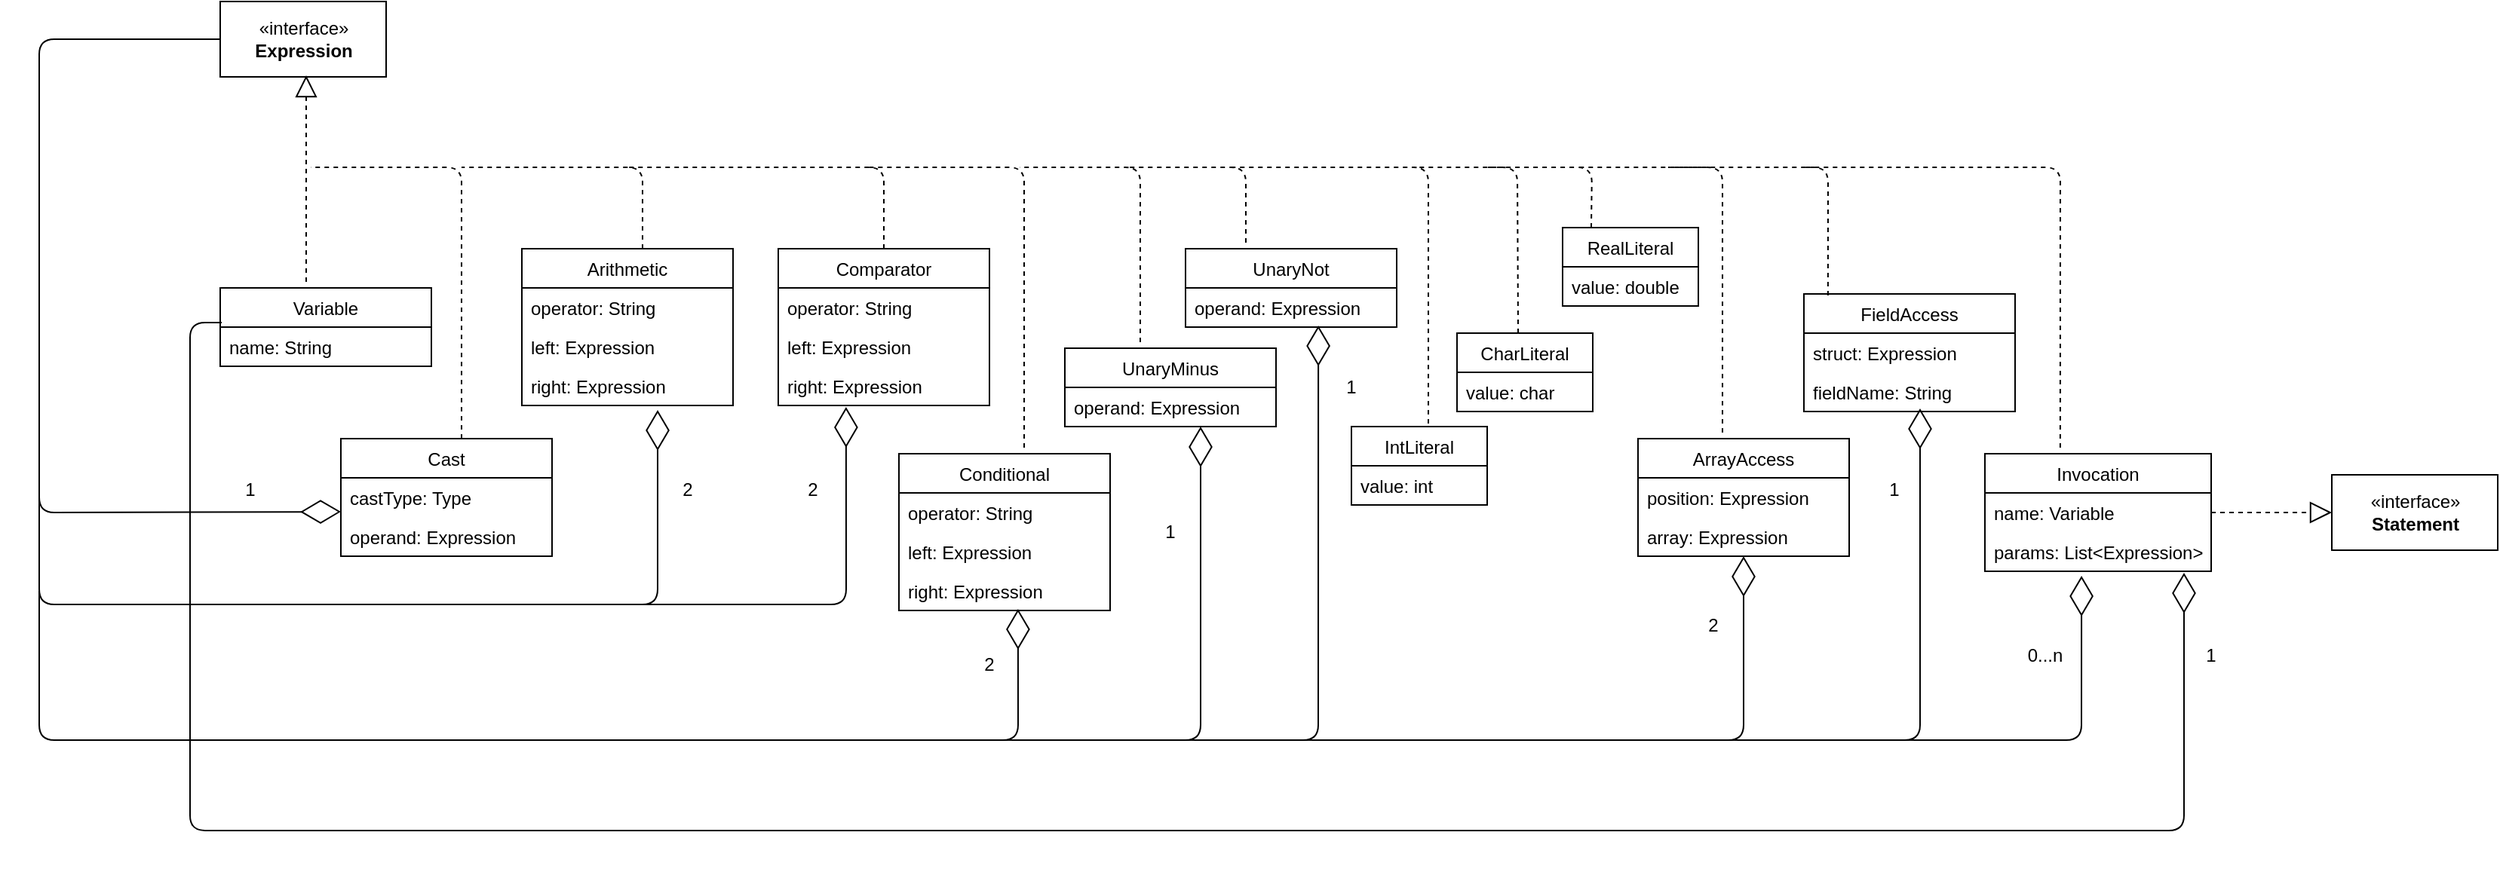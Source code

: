 <mxfile version="12.7.9" type="device"><diagram id="1hzslga3F03aeDg9IYn9" name="Page-1"><mxGraphModel dx="1695" dy="495" grid="1" gridSize="10" guides="1" tooltips="1" connect="1" arrows="1" fold="1" page="1" pageScale="1" pageWidth="827" pageHeight="1169" math="0" shadow="0"><root><mxCell id="0"/><mxCell id="1" parent="0"/><mxCell id="ay2Kb-MorgkJAo3Em3Ii-1" value="«interface»&lt;br&gt;&lt;b&gt;Expression&lt;/b&gt;" style="html=1;" parent="1" vertex="1"><mxGeometry x="20" y="20" width="110" height="50" as="geometry"/></mxCell><mxCell id="ay2Kb-MorgkJAo3Em3Ii-2" value="" style="endArrow=block;dashed=1;endFill=0;endSize=12;html=1;" parent="1" edge="1"><mxGeometry width="160" relative="1" as="geometry"><mxPoint x="77" y="206" as="sourcePoint"/><mxPoint x="77" y="69" as="targetPoint"/></mxGeometry></mxCell><mxCell id="ay2Kb-MorgkJAo3Em3Ii-4" value="Variable" style="swimlane;fontStyle=0;childLayout=stackLayout;horizontal=1;startSize=26;fillColor=none;horizontalStack=0;resizeParent=1;resizeParentMax=0;resizeLast=0;collapsible=1;marginBottom=0;" parent="1" vertex="1"><mxGeometry x="20" y="210" width="140" height="52" as="geometry"/></mxCell><mxCell id="ay2Kb-MorgkJAo3Em3Ii-5" value="name: String" style="text;strokeColor=none;fillColor=none;align=left;verticalAlign=top;spacingLeft=4;spacingRight=4;overflow=hidden;rotatable=0;points=[[0,0.5],[1,0.5]];portConstraint=eastwest;" parent="ay2Kb-MorgkJAo3Em3Ii-4" vertex="1"><mxGeometry y="26" width="140" height="26" as="geometry"/></mxCell><mxCell id="ay2Kb-MorgkJAo3Em3Ii-8" value="Cast" style="swimlane;fontStyle=0;childLayout=stackLayout;horizontal=1;startSize=26;fillColor=none;horizontalStack=0;resizeParent=1;resizeParentMax=0;resizeLast=0;collapsible=1;marginBottom=0;" parent="1" vertex="1"><mxGeometry x="100" y="310" width="140" height="78" as="geometry"/></mxCell><mxCell id="ay2Kb-MorgkJAo3Em3Ii-9" value="castType: Type" style="text;strokeColor=none;fillColor=none;align=left;verticalAlign=top;spacingLeft=4;spacingRight=4;overflow=hidden;rotatable=0;points=[[0,0.5],[1,0.5]];portConstraint=eastwest;" parent="ay2Kb-MorgkJAo3Em3Ii-8" vertex="1"><mxGeometry y="26" width="140" height="26" as="geometry"/></mxCell><mxCell id="ay2Kb-MorgkJAo3Em3Ii-10" value="operand: Expression" style="text;strokeColor=none;fillColor=none;align=left;verticalAlign=top;spacingLeft=4;spacingRight=4;overflow=hidden;rotatable=0;points=[[0,0.5],[1,0.5]];portConstraint=eastwest;" parent="ay2Kb-MorgkJAo3Em3Ii-8" vertex="1"><mxGeometry y="52" width="140" height="26" as="geometry"/></mxCell><mxCell id="ay2Kb-MorgkJAo3Em3Ii-12" value="" style="endArrow=none;dashed=1;html=1;" parent="1" edge="1"><mxGeometry width="50" height="50" relative="1" as="geometry"><mxPoint x="180" y="310" as="sourcePoint"/><mxPoint x="80" y="130" as="targetPoint"/><Array as="points"><mxPoint x="180" y="130"/></Array></mxGeometry></mxCell><mxCell id="ay2Kb-MorgkJAo3Em3Ii-13" value="Arithmetic" style="swimlane;fontStyle=0;childLayout=stackLayout;horizontal=1;startSize=26;fillColor=none;horizontalStack=0;resizeParent=1;resizeParentMax=0;resizeLast=0;collapsible=1;marginBottom=0;" parent="1" vertex="1"><mxGeometry x="220" y="184" width="140" height="104" as="geometry"/></mxCell><mxCell id="ay2Kb-MorgkJAo3Em3Ii-14" value="operator: String" style="text;strokeColor=none;fillColor=none;align=left;verticalAlign=top;spacingLeft=4;spacingRight=4;overflow=hidden;rotatable=0;points=[[0,0.5],[1,0.5]];portConstraint=eastwest;" parent="ay2Kb-MorgkJAo3Em3Ii-13" vertex="1"><mxGeometry y="26" width="140" height="26" as="geometry"/></mxCell><mxCell id="ay2Kb-MorgkJAo3Em3Ii-15" value="left: Expression" style="text;strokeColor=none;fillColor=none;align=left;verticalAlign=top;spacingLeft=4;spacingRight=4;overflow=hidden;rotatable=0;points=[[0,0.5],[1,0.5]];portConstraint=eastwest;" parent="ay2Kb-MorgkJAo3Em3Ii-13" vertex="1"><mxGeometry y="52" width="140" height="26" as="geometry"/></mxCell><mxCell id="ay2Kb-MorgkJAo3Em3Ii-16" value="right: Expression" style="text;strokeColor=none;fillColor=none;align=left;verticalAlign=top;spacingLeft=4;spacingRight=4;overflow=hidden;rotatable=0;points=[[0,0.5],[1,0.5]];portConstraint=eastwest;" parent="ay2Kb-MorgkJAo3Em3Ii-13" vertex="1"><mxGeometry y="78" width="140" height="26" as="geometry"/></mxCell><mxCell id="ay2Kb-MorgkJAo3Em3Ii-17" value="" style="endArrow=none;dashed=1;html=1;" parent="1" edge="1"><mxGeometry width="50" height="50" relative="1" as="geometry"><mxPoint x="300" y="184" as="sourcePoint"/><mxPoint x="180" y="130" as="targetPoint"/><Array as="points"><mxPoint x="300" y="130"/></Array></mxGeometry></mxCell><mxCell id="ay2Kb-MorgkJAo3Em3Ii-18" value="Comparator" style="swimlane;fontStyle=0;childLayout=stackLayout;horizontal=1;startSize=26;fillColor=none;horizontalStack=0;resizeParent=1;resizeParentMax=0;resizeLast=0;collapsible=1;marginBottom=0;" parent="1" vertex="1"><mxGeometry x="390" y="184" width="140" height="104" as="geometry"/></mxCell><mxCell id="ay2Kb-MorgkJAo3Em3Ii-19" value="operator: String" style="text;strokeColor=none;fillColor=none;align=left;verticalAlign=top;spacingLeft=4;spacingRight=4;overflow=hidden;rotatable=0;points=[[0,0.5],[1,0.5]];portConstraint=eastwest;" parent="ay2Kb-MorgkJAo3Em3Ii-18" vertex="1"><mxGeometry y="26" width="140" height="26" as="geometry"/></mxCell><mxCell id="ay2Kb-MorgkJAo3Em3Ii-20" value="left: Expression" style="text;strokeColor=none;fillColor=none;align=left;verticalAlign=top;spacingLeft=4;spacingRight=4;overflow=hidden;rotatable=0;points=[[0,0.5],[1,0.5]];portConstraint=eastwest;" parent="ay2Kb-MorgkJAo3Em3Ii-18" vertex="1"><mxGeometry y="52" width="140" height="26" as="geometry"/></mxCell><mxCell id="ay2Kb-MorgkJAo3Em3Ii-21" value="right: Expression" style="text;strokeColor=none;fillColor=none;align=left;verticalAlign=top;spacingLeft=4;spacingRight=4;overflow=hidden;rotatable=0;points=[[0,0.5],[1,0.5]];portConstraint=eastwest;" parent="ay2Kb-MorgkJAo3Em3Ii-18" vertex="1"><mxGeometry y="78" width="140" height="26" as="geometry"/></mxCell><mxCell id="ay2Kb-MorgkJAo3Em3Ii-22" value="" style="endArrow=none;dashed=1;html=1;" parent="1" edge="1"><mxGeometry width="50" height="50" relative="1" as="geometry"><mxPoint x="460" y="184" as="sourcePoint"/><mxPoint x="290" y="130" as="targetPoint"/><Array as="points"><mxPoint x="460" y="130"/></Array></mxGeometry></mxCell><mxCell id="ay2Kb-MorgkJAo3Em3Ii-23" value="UnaryMinus" style="swimlane;fontStyle=0;childLayout=stackLayout;horizontal=1;startSize=26;fillColor=none;horizontalStack=0;resizeParent=1;resizeParentMax=0;resizeLast=0;collapsible=1;marginBottom=0;" parent="1" vertex="1"><mxGeometry x="580" y="250" width="140" height="52" as="geometry"/></mxCell><mxCell id="ay2Kb-MorgkJAo3Em3Ii-24" value="operand: Expression" style="text;strokeColor=none;fillColor=none;align=left;verticalAlign=top;spacingLeft=4;spacingRight=4;overflow=hidden;rotatable=0;points=[[0,0.5],[1,0.5]];portConstraint=eastwest;" parent="ay2Kb-MorgkJAo3Em3Ii-23" vertex="1"><mxGeometry y="26" width="140" height="26" as="geometry"/></mxCell><mxCell id="ay2Kb-MorgkJAo3Em3Ii-66" value="" style="endArrow=diamondThin;endFill=0;endSize=24;html=1;" parent="ay2Kb-MorgkJAo3Em3Ii-23" edge="1"><mxGeometry width="160" relative="1" as="geometry"><mxPoint x="-50" y="260" as="sourcePoint"/><mxPoint x="90" y="52" as="targetPoint"/><Array as="points"><mxPoint x="90" y="260"/></Array></mxGeometry></mxCell><mxCell id="ay2Kb-MorgkJAo3Em3Ii-27" value="" style="endArrow=none;dashed=1;html=1;" parent="1" edge="1"><mxGeometry width="50" height="50" relative="1" as="geometry"><mxPoint x="630" y="246" as="sourcePoint"/><mxPoint x="550" y="130" as="targetPoint"/><Array as="points"><mxPoint x="630" y="130"/></Array></mxGeometry></mxCell><mxCell id="ay2Kb-MorgkJAo3Em3Ii-28" value="UnaryNot" style="swimlane;fontStyle=0;childLayout=stackLayout;horizontal=1;startSize=26;fillColor=none;horizontalStack=0;resizeParent=1;resizeParentMax=0;resizeLast=0;collapsible=1;marginBottom=0;" parent="1" vertex="1"><mxGeometry x="660" y="184" width="140" height="52" as="geometry"/></mxCell><mxCell id="ay2Kb-MorgkJAo3Em3Ii-29" value="operand: Expression" style="text;strokeColor=none;fillColor=none;align=left;verticalAlign=top;spacingLeft=4;spacingRight=4;overflow=hidden;rotatable=0;points=[[0,0.5],[1,0.5]];portConstraint=eastwest;" parent="ay2Kb-MorgkJAo3Em3Ii-28" vertex="1"><mxGeometry y="26" width="140" height="26" as="geometry"/></mxCell><mxCell id="ay2Kb-MorgkJAo3Em3Ii-30" value="Conditional" style="swimlane;fontStyle=0;childLayout=stackLayout;horizontal=1;startSize=26;fillColor=none;horizontalStack=0;resizeParent=1;resizeParentMax=0;resizeLast=0;collapsible=1;marginBottom=0;" parent="1" vertex="1"><mxGeometry x="470" y="320" width="140" height="104" as="geometry"/></mxCell><mxCell id="ay2Kb-MorgkJAo3Em3Ii-31" value="operator: String" style="text;strokeColor=none;fillColor=none;align=left;verticalAlign=top;spacingLeft=4;spacingRight=4;overflow=hidden;rotatable=0;points=[[0,0.5],[1,0.5]];portConstraint=eastwest;" parent="ay2Kb-MorgkJAo3Em3Ii-30" vertex="1"><mxGeometry y="26" width="140" height="26" as="geometry"/></mxCell><mxCell id="ay2Kb-MorgkJAo3Em3Ii-32" value="left: Expression" style="text;strokeColor=none;fillColor=none;align=left;verticalAlign=top;spacingLeft=4;spacingRight=4;overflow=hidden;rotatable=0;points=[[0,0.5],[1,0.5]];portConstraint=eastwest;" parent="ay2Kb-MorgkJAo3Em3Ii-30" vertex="1"><mxGeometry y="52" width="140" height="26" as="geometry"/></mxCell><mxCell id="ay2Kb-MorgkJAo3Em3Ii-33" value="right: Expression" style="text;strokeColor=none;fillColor=none;align=left;verticalAlign=top;spacingLeft=4;spacingRight=4;overflow=hidden;rotatable=0;points=[[0,0.5],[1,0.5]];portConstraint=eastwest;" parent="ay2Kb-MorgkJAo3Em3Ii-30" vertex="1"><mxGeometry y="78" width="140" height="26" as="geometry"/></mxCell><mxCell id="ay2Kb-MorgkJAo3Em3Ii-38" value="" style="endArrow=none;dashed=1;html=1;exitX=0.593;exitY=-0.038;exitDx=0;exitDy=0;exitPerimeter=0;" parent="1" source="ay2Kb-MorgkJAo3Em3Ii-30" edge="1"><mxGeometry width="50" height="50" relative="1" as="geometry"><mxPoint x="650" y="300" as="sourcePoint"/><mxPoint x="450" y="130" as="targetPoint"/><Array as="points"><mxPoint x="553" y="130"/></Array></mxGeometry></mxCell><mxCell id="ay2Kb-MorgkJAo3Em3Ii-39" value="" style="endArrow=none;dashed=1;html=1;" parent="1" edge="1"><mxGeometry width="50" height="50" relative="1" as="geometry"><mxPoint x="700" y="180" as="sourcePoint"/><mxPoint x="620" y="130" as="targetPoint"/><Array as="points"><mxPoint x="700" y="130"/></Array></mxGeometry></mxCell><mxCell id="ay2Kb-MorgkJAo3Em3Ii-40" value="IntLiteral" style="swimlane;fontStyle=0;childLayout=stackLayout;horizontal=1;startSize=26;fillColor=none;horizontalStack=0;resizeParent=1;resizeParentMax=0;resizeLast=0;collapsible=1;marginBottom=0;" parent="1" vertex="1"><mxGeometry x="770" y="302" width="90" height="52" as="geometry"/></mxCell><mxCell id="ay2Kb-MorgkJAo3Em3Ii-41" value="value: int" style="text;strokeColor=none;fillColor=none;align=left;verticalAlign=top;spacingLeft=4;spacingRight=4;overflow=hidden;rotatable=0;points=[[0,0.5],[1,0.5]];portConstraint=eastwest;" parent="ay2Kb-MorgkJAo3Em3Ii-40" vertex="1"><mxGeometry y="26" width="90" height="26" as="geometry"/></mxCell><mxCell id="ay2Kb-MorgkJAo3Em3Ii-42" value="" style="endArrow=none;dashed=1;html=1;" parent="1" edge="1"><mxGeometry width="50" height="50" relative="1" as="geometry"><mxPoint x="821" y="300" as="sourcePoint"/><mxPoint x="690" y="130" as="targetPoint"/><Array as="points"><mxPoint x="821" y="130"/></Array></mxGeometry></mxCell><mxCell id="ay2Kb-MorgkJAo3Em3Ii-43" value="CharLiteral" style="swimlane;fontStyle=0;childLayout=stackLayout;horizontal=1;startSize=26;fillColor=none;horizontalStack=0;resizeParent=1;resizeParentMax=0;resizeLast=0;collapsible=1;marginBottom=0;" parent="1" vertex="1"><mxGeometry x="840" y="240" width="90" height="52" as="geometry"/></mxCell><mxCell id="ay2Kb-MorgkJAo3Em3Ii-44" value="value: char" style="text;strokeColor=none;fillColor=none;align=left;verticalAlign=top;spacingLeft=4;spacingRight=4;overflow=hidden;rotatable=0;points=[[0,0.5],[1,0.5]];portConstraint=eastwest;" parent="ay2Kb-MorgkJAo3Em3Ii-43" vertex="1"><mxGeometry y="26" width="90" height="26" as="geometry"/></mxCell><mxCell id="ay2Kb-MorgkJAo3Em3Ii-45" value="" style="endArrow=none;dashed=1;html=1;exitX=0.567;exitY=0.154;exitDx=0;exitDy=0;exitPerimeter=0;" parent="1" edge="1"><mxGeometry width="50" height="50" relative="1" as="geometry"><mxPoint x="880.52" y="239.998" as="sourcePoint"/><mxPoint x="810" y="130" as="targetPoint"/><Array as="points"><mxPoint x="880" y="130"/></Array></mxGeometry></mxCell><mxCell id="ay2Kb-MorgkJAo3Em3Ii-46" value="RealLiteral" style="swimlane;fontStyle=0;childLayout=stackLayout;horizontal=1;startSize=26;fillColor=none;horizontalStack=0;resizeParent=1;resizeParentMax=0;resizeLast=0;collapsible=1;marginBottom=0;" parent="1" vertex="1"><mxGeometry x="910" y="170" width="90" height="52" as="geometry"/></mxCell><mxCell id="ay2Kb-MorgkJAo3Em3Ii-47" value="value: double" style="text;strokeColor=none;fillColor=none;align=left;verticalAlign=top;spacingLeft=4;spacingRight=4;overflow=hidden;rotatable=0;points=[[0,0.5],[1,0.5]];portConstraint=eastwest;" parent="ay2Kb-MorgkJAo3Em3Ii-46" vertex="1"><mxGeometry y="26" width="90" height="26" as="geometry"/></mxCell><mxCell id="ay2Kb-MorgkJAo3Em3Ii-48" value="" style="endArrow=none;dashed=1;html=1;" parent="1" edge="1"><mxGeometry width="50" height="50" relative="1" as="geometry"><mxPoint x="929" y="170" as="sourcePoint"/><mxPoint x="859.48" y="130" as="targetPoint"/><Array as="points"><mxPoint x="929.48" y="130"/></Array></mxGeometry></mxCell><mxCell id="ay2Kb-MorgkJAo3Em3Ii-49" value="ArrayAccess" style="swimlane;fontStyle=0;childLayout=stackLayout;horizontal=1;startSize=26;fillColor=none;horizontalStack=0;resizeParent=1;resizeParentMax=0;resizeLast=0;collapsible=1;marginBottom=0;" parent="1" vertex="1"><mxGeometry x="960" y="310" width="140" height="78" as="geometry"/></mxCell><mxCell id="ay2Kb-MorgkJAo3Em3Ii-50" value="position: Expression" style="text;strokeColor=none;fillColor=none;align=left;verticalAlign=top;spacingLeft=4;spacingRight=4;overflow=hidden;rotatable=0;points=[[0,0.5],[1,0.5]];portConstraint=eastwest;" parent="ay2Kb-MorgkJAo3Em3Ii-49" vertex="1"><mxGeometry y="26" width="140" height="26" as="geometry"/></mxCell><mxCell id="ay2Kb-MorgkJAo3Em3Ii-51" value="array: Expression" style="text;strokeColor=none;fillColor=none;align=left;verticalAlign=top;spacingLeft=4;spacingRight=4;overflow=hidden;rotatable=0;points=[[0,0.5],[1,0.5]];portConstraint=eastwest;" parent="ay2Kb-MorgkJAo3Em3Ii-49" vertex="1"><mxGeometry y="52" width="140" height="26" as="geometry"/></mxCell><mxCell id="ay2Kb-MorgkJAo3Em3Ii-53" value="" style="endArrow=none;dashed=1;html=1;exitX=0.4;exitY=-0.051;exitDx=0;exitDy=0;exitPerimeter=0;" parent="1" source="ay2Kb-MorgkJAo3Em3Ii-49" edge="1"><mxGeometry width="50" height="50" relative="1" as="geometry"><mxPoint x="989.52" y="170" as="sourcePoint"/><mxPoint x="920" y="130" as="targetPoint"/><Array as="points"><mxPoint x="1016" y="130"/></Array></mxGeometry></mxCell><mxCell id="ay2Kb-MorgkJAo3Em3Ii-54" value="FieldAccess" style="swimlane;fontStyle=0;childLayout=stackLayout;horizontal=1;startSize=26;fillColor=none;horizontalStack=0;resizeParent=1;resizeParentMax=0;resizeLast=0;collapsible=1;marginBottom=0;" parent="1" vertex="1"><mxGeometry x="1070" y="214" width="140" height="78" as="geometry"/></mxCell><mxCell id="ay2Kb-MorgkJAo3Em3Ii-55" value="struct: Expression" style="text;strokeColor=none;fillColor=none;align=left;verticalAlign=top;spacingLeft=4;spacingRight=4;overflow=hidden;rotatable=0;points=[[0,0.5],[1,0.5]];portConstraint=eastwest;" parent="ay2Kb-MorgkJAo3Em3Ii-54" vertex="1"><mxGeometry y="26" width="140" height="26" as="geometry"/></mxCell><mxCell id="ay2Kb-MorgkJAo3Em3Ii-56" value="fieldName: String" style="text;strokeColor=none;fillColor=none;align=left;verticalAlign=top;spacingLeft=4;spacingRight=4;overflow=hidden;rotatable=0;points=[[0,0.5],[1,0.5]];portConstraint=eastwest;" parent="ay2Kb-MorgkJAo3Em3Ii-54" vertex="1"><mxGeometry y="52" width="140" height="26" as="geometry"/></mxCell><mxCell id="ay2Kb-MorgkJAo3Em3Ii-57" value="" style="endArrow=none;dashed=1;html=1;exitX=0.114;exitY=0.013;exitDx=0;exitDy=0;exitPerimeter=0;" parent="1" source="ay2Kb-MorgkJAo3Em3Ii-54" edge="1"><mxGeometry width="50" height="50" relative="1" as="geometry"><mxPoint x="1136" y="236.002" as="sourcePoint"/><mxPoint x="980" y="130" as="targetPoint"/><Array as="points"><mxPoint x="1086" y="130"/></Array></mxGeometry></mxCell><mxCell id="ay2Kb-MorgkJAo3Em3Ii-58" value="Invocation" style="swimlane;fontStyle=0;childLayout=stackLayout;horizontal=1;startSize=26;fillColor=none;horizontalStack=0;resizeParent=1;resizeParentMax=0;resizeLast=0;collapsible=1;marginBottom=0;" parent="1" vertex="1"><mxGeometry x="1190" y="320" width="150" height="78" as="geometry"/></mxCell><mxCell id="ay2Kb-MorgkJAo3Em3Ii-59" value="name: Variable" style="text;strokeColor=none;fillColor=none;align=left;verticalAlign=top;spacingLeft=4;spacingRight=4;overflow=hidden;rotatable=0;points=[[0,0.5],[1,0.5]];portConstraint=eastwest;" parent="ay2Kb-MorgkJAo3Em3Ii-58" vertex="1"><mxGeometry y="26" width="150" height="26" as="geometry"/></mxCell><mxCell id="ay2Kb-MorgkJAo3Em3Ii-60" value="params: List&lt;Expression&gt;" style="text;strokeColor=none;fillColor=none;align=left;verticalAlign=top;spacingLeft=4;spacingRight=4;overflow=hidden;rotatable=0;points=[[0,0.5],[1,0.5]];portConstraint=eastwest;" parent="ay2Kb-MorgkJAo3Em3Ii-58" vertex="1"><mxGeometry y="52" width="150" height="26" as="geometry"/></mxCell><mxCell id="ay2Kb-MorgkJAo3Em3Ii-61" value="" style="endArrow=none;dashed=1;html=1;exitX=0.333;exitY=-0.051;exitDx=0;exitDy=0;exitPerimeter=0;" parent="1" source="ay2Kb-MorgkJAo3Em3Ii-58" edge="1"><mxGeometry width="50" height="50" relative="1" as="geometry"><mxPoint x="1095.96" y="225.014" as="sourcePoint"/><mxPoint x="1070" y="130" as="targetPoint"/><Array as="points"><mxPoint x="1240" y="130"/></Array></mxGeometry></mxCell><mxCell id="ay2Kb-MorgkJAo3Em3Ii-62" value="" style="endArrow=diamondThin;endFill=0;endSize=24;html=1;exitX=0;exitY=0.5;exitDx=0;exitDy=0;" parent="1" source="ay2Kb-MorgkJAo3Em3Ii-1" edge="1"><mxGeometry width="160" relative="1" as="geometry"><mxPoint x="-60" y="358.5" as="sourcePoint"/><mxPoint x="100" y="358.5" as="targetPoint"/><Array as="points"><mxPoint x="-100" y="45"/><mxPoint x="-100" y="359"/></Array></mxGeometry></mxCell><mxCell id="ay2Kb-MorgkJAo3Em3Ii-63" value="" style="endArrow=diamondThin;endFill=0;endSize=24;html=1;entryX=0.643;entryY=1.115;entryDx=0;entryDy=0;entryPerimeter=0;" parent="1" target="ay2Kb-MorgkJAo3Em3Ii-16" edge="1"><mxGeometry width="160" relative="1" as="geometry"><mxPoint x="-100" y="330" as="sourcePoint"/><mxPoint x="110" y="368.5" as="targetPoint"/><Array as="points"><mxPoint x="-100" y="420"/><mxPoint x="310" y="420"/></Array></mxGeometry></mxCell><mxCell id="ay2Kb-MorgkJAo3Em3Ii-64" value="" style="endArrow=diamondThin;endFill=0;endSize=24;html=1;entryX=0.321;entryY=1.038;entryDx=0;entryDy=0;entryPerimeter=0;" parent="1" target="ay2Kb-MorgkJAo3Em3Ii-21" edge="1"><mxGeometry width="160" relative="1" as="geometry"><mxPoint x="300" y="420" as="sourcePoint"/><mxPoint x="40" y="470" as="targetPoint"/><Array as="points"><mxPoint x="435" y="420"/></Array></mxGeometry></mxCell><mxCell id="ay2Kb-MorgkJAo3Em3Ii-65" value="" style="endArrow=diamondThin;endFill=0;endSize=24;html=1;entryX=0.564;entryY=0.962;entryDx=0;entryDy=0;entryPerimeter=0;" parent="1" target="ay2Kb-MorgkJAo3Em3Ii-33" edge="1"><mxGeometry width="160" relative="1" as="geometry"><mxPoint x="-100" y="411" as="sourcePoint"/><mxPoint x="549" y="430" as="targetPoint"/><Array as="points"><mxPoint x="-100" y="510"/><mxPoint x="549" y="510"/></Array></mxGeometry></mxCell><mxCell id="ay2Kb-MorgkJAo3Em3Ii-67" value="" style="endArrow=diamondThin;endFill=0;endSize=24;html=1;entryX=0.629;entryY=0.962;entryDx=0;entryDy=0;entryPerimeter=0;" parent="1" target="ay2Kb-MorgkJAo3Em3Ii-29" edge="1"><mxGeometry width="160" relative="1" as="geometry"><mxPoint x="660" y="510" as="sourcePoint"/><mxPoint x="180" y="560" as="targetPoint"/><Array as="points"><mxPoint x="748" y="510"/></Array></mxGeometry></mxCell><mxCell id="ay2Kb-MorgkJAo3Em3Ii-68" value="" style="endArrow=diamondThin;endFill=0;endSize=24;html=1;" parent="1" target="ay2Kb-MorgkJAo3Em3Ii-51" edge="1"><mxGeometry width="160" relative="1" as="geometry"><mxPoint x="730" y="510" as="sourcePoint"/><mxPoint x="650" y="560" as="targetPoint"/><Array as="points"><mxPoint x="1030" y="510"/></Array></mxGeometry></mxCell><mxCell id="ay2Kb-MorgkJAo3Em3Ii-69" value="" style="endArrow=diamondThin;endFill=0;endSize=24;html=1;" parent="1" edge="1"><mxGeometry width="160" relative="1" as="geometry"><mxPoint x="1020" y="510" as="sourcePoint"/><mxPoint x="1147" y="290" as="targetPoint"/><Array as="points"><mxPoint x="1147" y="510"/></Array></mxGeometry></mxCell><mxCell id="ay2Kb-MorgkJAo3Em3Ii-70" value="" style="endArrow=diamondThin;endFill=0;endSize=24;html=1;entryX=0.427;entryY=1.115;entryDx=0;entryDy=0;entryPerimeter=0;" parent="1" target="ay2Kb-MorgkJAo3Em3Ii-60" edge="1"><mxGeometry width="160" relative="1" as="geometry"><mxPoint x="1130" y="510" as="sourcePoint"/><mxPoint x="790" y="560" as="targetPoint"/><Array as="points"><mxPoint x="1254" y="510"/></Array></mxGeometry></mxCell><mxCell id="ay2Kb-MorgkJAo3Em3Ii-71" value="2" style="text;html=1;strokeColor=none;fillColor=none;align=center;verticalAlign=middle;whiteSpace=wrap;rounded=0;" parent="1" vertex="1"><mxGeometry x="310" y="334" width="40" height="20" as="geometry"/></mxCell><mxCell id="ay2Kb-MorgkJAo3Em3Ii-72" value="2" style="text;html=1;strokeColor=none;fillColor=none;align=center;verticalAlign=middle;whiteSpace=wrap;rounded=0;" parent="1" vertex="1"><mxGeometry x="393" y="334" width="40" height="20" as="geometry"/></mxCell><mxCell id="ay2Kb-MorgkJAo3Em3Ii-73" value="2" style="text;html=1;strokeColor=none;fillColor=none;align=center;verticalAlign=middle;whiteSpace=wrap;rounded=0;" parent="1" vertex="1"><mxGeometry x="510" y="450" width="40" height="20" as="geometry"/></mxCell><mxCell id="ay2Kb-MorgkJAo3Em3Ii-74" value="2" style="text;html=1;strokeColor=none;fillColor=none;align=center;verticalAlign=middle;whiteSpace=wrap;rounded=0;" parent="1" vertex="1"><mxGeometry x="990" y="424" width="40" height="20" as="geometry"/></mxCell><mxCell id="ay2Kb-MorgkJAo3Em3Ii-75" value="0...n" style="text;html=1;strokeColor=none;fillColor=none;align=center;verticalAlign=middle;whiteSpace=wrap;rounded=0;" parent="1" vertex="1"><mxGeometry x="1210" y="444" width="40" height="20" as="geometry"/></mxCell><mxCell id="ay2Kb-MorgkJAo3Em3Ii-76" value="1" style="text;html=1;strokeColor=none;fillColor=none;align=center;verticalAlign=middle;whiteSpace=wrap;rounded=0;" parent="1" vertex="1"><mxGeometry x="20" y="334" width="40" height="20" as="geometry"/></mxCell><mxCell id="ay2Kb-MorgkJAo3Em3Ii-77" value="1" style="text;html=1;strokeColor=none;fillColor=none;align=center;verticalAlign=middle;whiteSpace=wrap;rounded=0;" parent="1" vertex="1"><mxGeometry x="630" y="362" width="40" height="20" as="geometry"/></mxCell><mxCell id="ay2Kb-MorgkJAo3Em3Ii-78" value="1" style="text;html=1;strokeColor=none;fillColor=none;align=center;verticalAlign=middle;whiteSpace=wrap;rounded=0;" parent="1" vertex="1"><mxGeometry x="750" y="266" width="40" height="20" as="geometry"/></mxCell><mxCell id="ay2Kb-MorgkJAo3Em3Ii-79" value="1" style="text;html=1;strokeColor=none;fillColor=none;align=center;verticalAlign=middle;whiteSpace=wrap;rounded=0;" parent="1" vertex="1"><mxGeometry x="1110" y="334" width="40" height="20" as="geometry"/></mxCell><mxCell id="ay2Kb-MorgkJAo3Em3Ii-80" value="«interface»&lt;br&gt;&lt;b&gt;Statement&lt;/b&gt;" style="html=1;" parent="1" vertex="1"><mxGeometry x="1420" y="334" width="110" height="50" as="geometry"/></mxCell><mxCell id="ay2Kb-MorgkJAo3Em3Ii-81" value="" style="endArrow=block;dashed=1;endFill=0;endSize=12;html=1;entryX=0;entryY=0.5;entryDx=0;entryDy=0;exitX=1;exitY=0.5;exitDx=0;exitDy=0;" parent="1" source="ay2Kb-MorgkJAo3Em3Ii-58" target="ay2Kb-MorgkJAo3Em3Ii-80" edge="1"><mxGeometry width="160" relative="1" as="geometry"><mxPoint x="810" y="560" as="sourcePoint"/><mxPoint x="970" y="560" as="targetPoint"/></mxGeometry></mxCell><mxCell id="fA-FODbxnLb9Nu85xsTd-1" value="" style="endArrow=diamondThin;endFill=0;endSize=24;html=1;entryX=0.88;entryY=1.038;entryDx=0;entryDy=0;entryPerimeter=0;exitX=0.007;exitY=-0.115;exitDx=0;exitDy=0;exitPerimeter=0;" edge="1" parent="1" source="ay2Kb-MorgkJAo3Em3Ii-5" target="ay2Kb-MorgkJAo3Em3Ii-60"><mxGeometry width="160" relative="1" as="geometry"><mxPoint x="1322" y="550" as="sourcePoint"/><mxPoint x="1090" y="320" as="targetPoint"/><Array as="points"><mxPoint y="233"/><mxPoint y="570"/><mxPoint x="1322" y="570"/></Array></mxGeometry></mxCell><mxCell id="fA-FODbxnLb9Nu85xsTd-2" value="1" style="text;html=1;strokeColor=none;fillColor=none;align=center;verticalAlign=middle;whiteSpace=wrap;rounded=0;" vertex="1" parent="1"><mxGeometry x="1320" y="444" width="40" height="20" as="geometry"/></mxCell></root></mxGraphModel></diagram></mxfile>